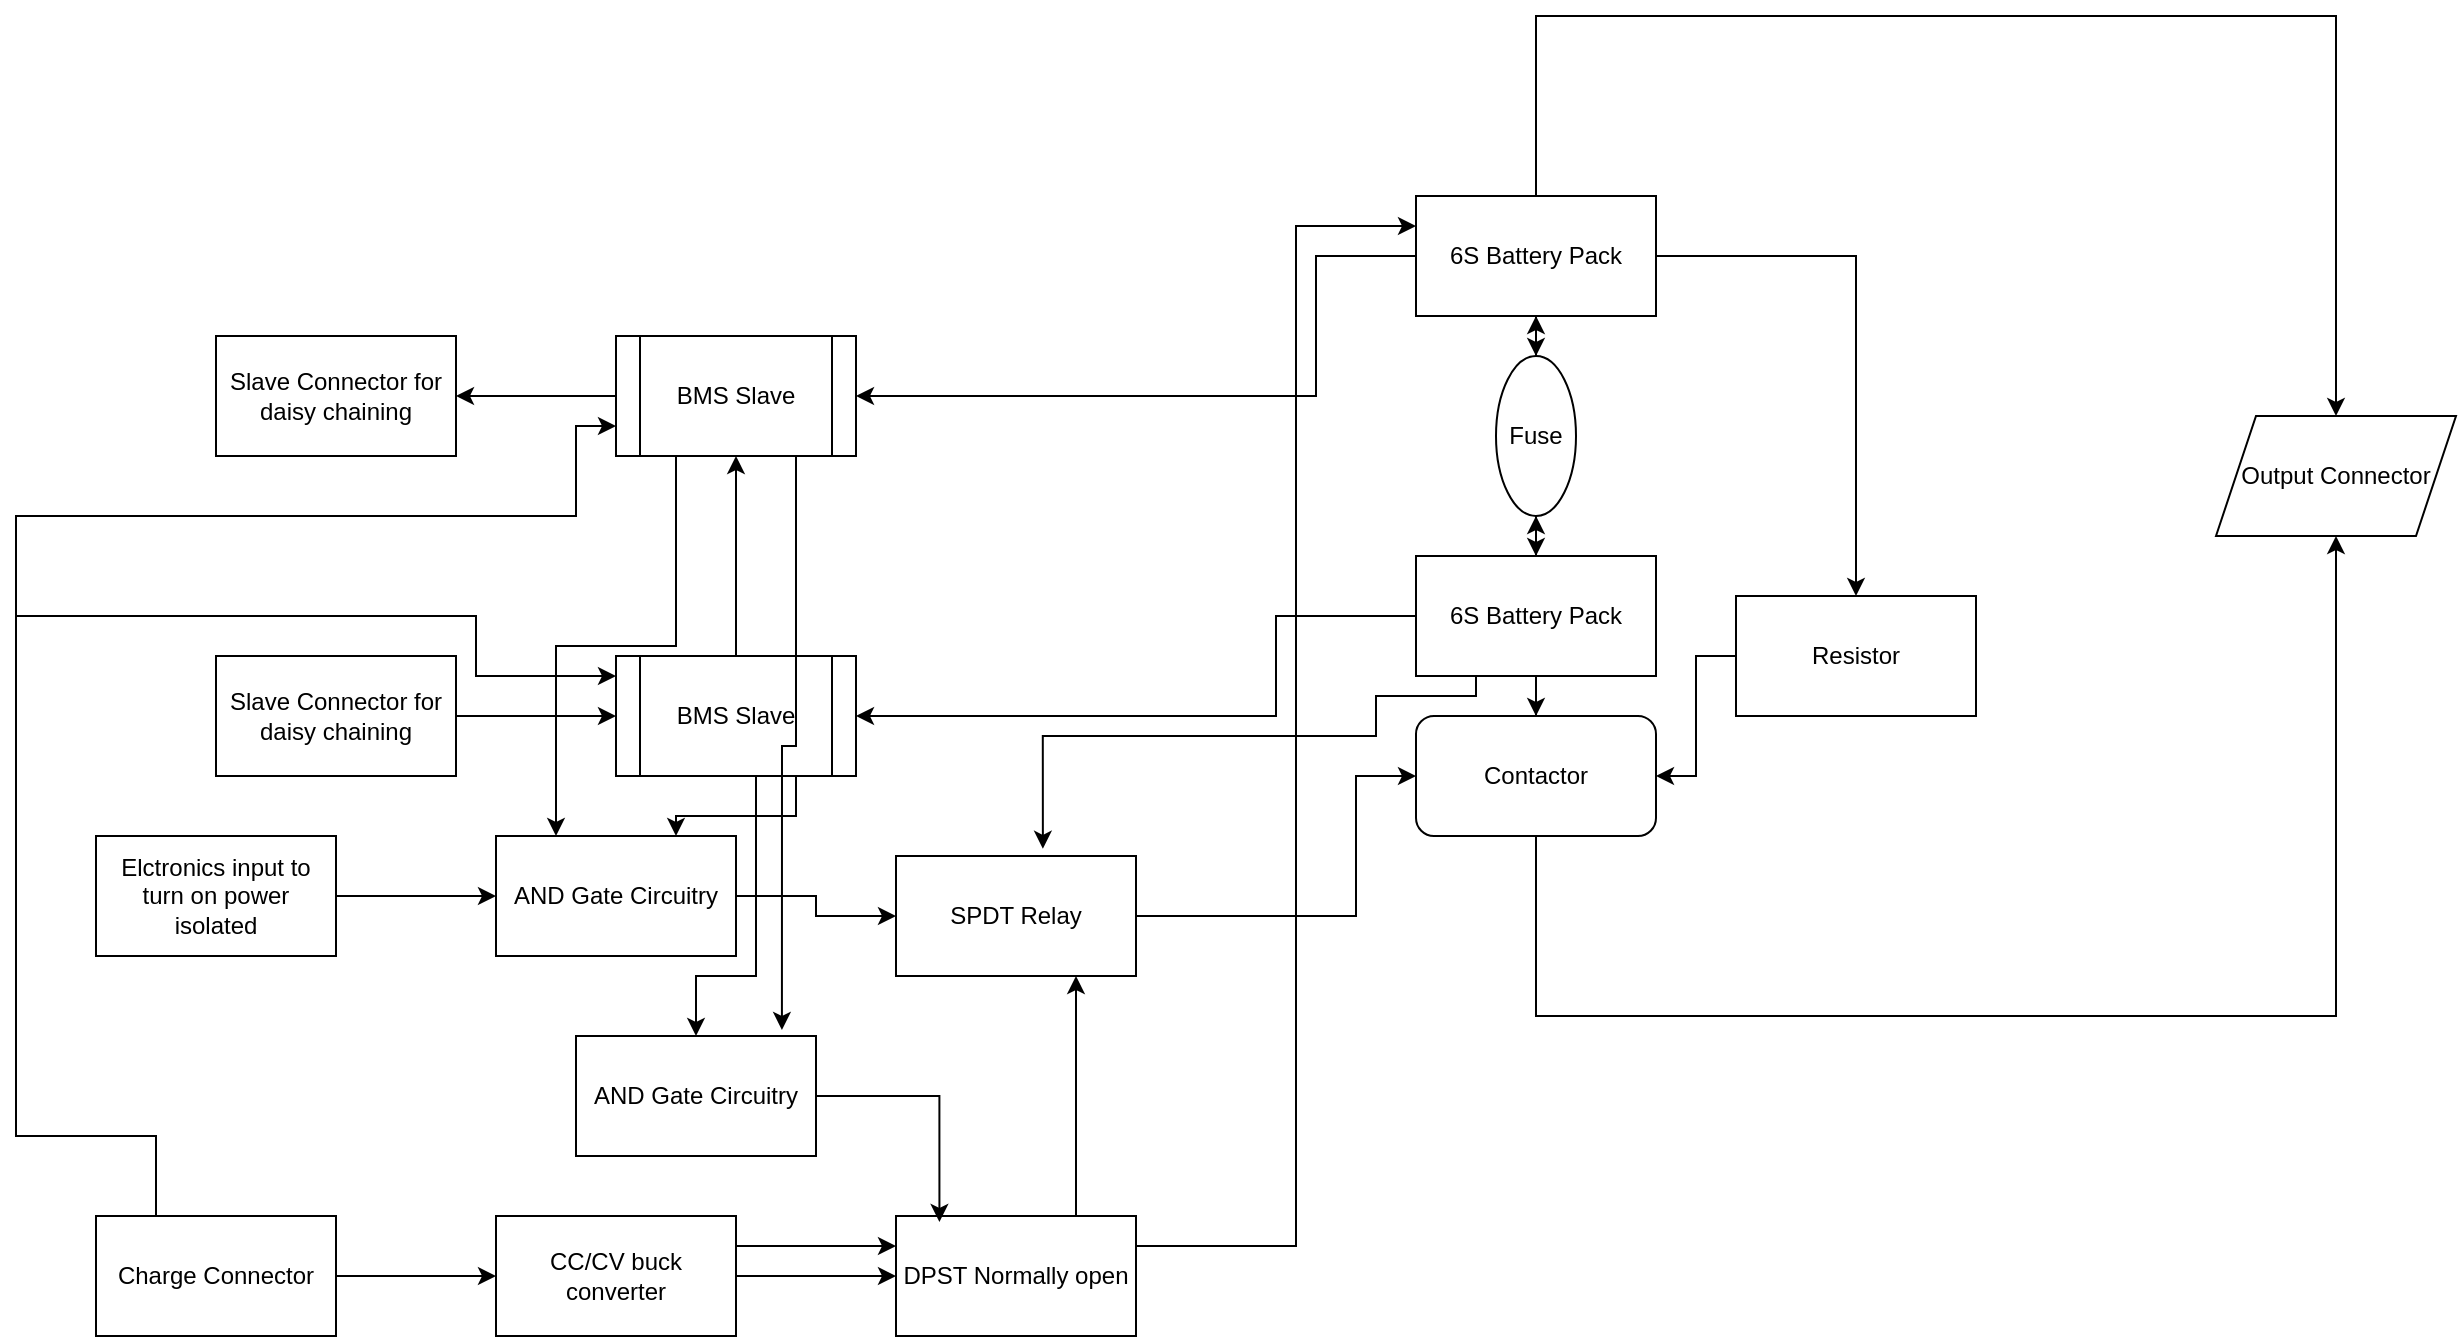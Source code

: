 <mxfile version="24.0.4" type="device">
  <diagram id="jurhLoHlSIufEqiO0e4D" name="Page-1">
    <mxGraphModel dx="2104" dy="687" grid="1" gridSize="10" guides="1" tooltips="1" connect="1" arrows="1" fold="1" page="1" pageScale="1" pageWidth="850" pageHeight="1100" math="0" shadow="0">
      <root>
        <mxCell id="0" />
        <mxCell id="1" parent="0" />
        <mxCell id="lgRkeIlRiCcvQcJWJEhC-14" value="" style="edgeStyle=orthogonalEdgeStyle;rounded=0;orthogonalLoop=1;jettySize=auto;html=1;" parent="1" source="lgRkeIlRiCcvQcJWJEhC-1" target="lgRkeIlRiCcvQcJWJEhC-3" edge="1">
          <mxGeometry relative="1" as="geometry" />
        </mxCell>
        <mxCell id="LTllZ5rqXYtzeEzusiPi-33" value="" style="edgeStyle=orthogonalEdgeStyle;rounded=0;orthogonalLoop=1;jettySize=auto;html=1;" parent="1" source="lgRkeIlRiCcvQcJWJEhC-1" target="LTllZ5rqXYtzeEzusiPi-32" edge="1">
          <mxGeometry relative="1" as="geometry" />
        </mxCell>
        <mxCell id="lgRkeIlRiCcvQcJWJEhC-1" value="6S Battery Pack" style="rounded=0;whiteSpace=wrap;html=1;" parent="1" vertex="1">
          <mxGeometry x="190" y="220" width="120" height="60" as="geometry" />
        </mxCell>
        <mxCell id="lgRkeIlRiCcvQcJWJEhC-4" value="" style="edgeStyle=orthogonalEdgeStyle;rounded=0;orthogonalLoop=1;jettySize=auto;html=1;" parent="1" source="lgRkeIlRiCcvQcJWJEhC-3" target="lgRkeIlRiCcvQcJWJEhC-1" edge="1">
          <mxGeometry relative="1" as="geometry" />
        </mxCell>
        <mxCell id="lgRkeIlRiCcvQcJWJEhC-6" value="" style="edgeStyle=orthogonalEdgeStyle;rounded=0;orthogonalLoop=1;jettySize=auto;html=1;" parent="1" source="lgRkeIlRiCcvQcJWJEhC-3" target="lgRkeIlRiCcvQcJWJEhC-5" edge="1">
          <mxGeometry relative="1" as="geometry" />
        </mxCell>
        <mxCell id="lgRkeIlRiCcvQcJWJEhC-3" value="Fuse" style="ellipse;whiteSpace=wrap;html=1;" parent="1" vertex="1">
          <mxGeometry x="230" y="300" width="40" height="80" as="geometry" />
        </mxCell>
        <mxCell id="lgRkeIlRiCcvQcJWJEhC-8" value="" style="edgeStyle=orthogonalEdgeStyle;rounded=0;orthogonalLoop=1;jettySize=auto;html=1;" parent="1" source="lgRkeIlRiCcvQcJWJEhC-5" target="lgRkeIlRiCcvQcJWJEhC-7" edge="1">
          <mxGeometry relative="1" as="geometry" />
        </mxCell>
        <mxCell id="lgRkeIlRiCcvQcJWJEhC-15" value="" style="edgeStyle=orthogonalEdgeStyle;rounded=0;orthogonalLoop=1;jettySize=auto;html=1;" parent="1" source="lgRkeIlRiCcvQcJWJEhC-5" target="lgRkeIlRiCcvQcJWJEhC-3" edge="1">
          <mxGeometry relative="1" as="geometry" />
        </mxCell>
        <mxCell id="LTllZ5rqXYtzeEzusiPi-2" style="edgeStyle=orthogonalEdgeStyle;rounded=0;orthogonalLoop=1;jettySize=auto;html=1;exitX=0;exitY=0.5;exitDx=0;exitDy=0;entryX=1;entryY=0.5;entryDx=0;entryDy=0;" parent="1" source="lgRkeIlRiCcvQcJWJEhC-5" target="LTllZ5rqXYtzeEzusiPi-1" edge="1">
          <mxGeometry relative="1" as="geometry">
            <Array as="points">
              <mxPoint x="120" y="430" />
              <mxPoint x="120" y="480" />
            </Array>
          </mxGeometry>
        </mxCell>
        <mxCell id="lgRkeIlRiCcvQcJWJEhC-5" value="6S Battery Pack" style="rounded=0;whiteSpace=wrap;html=1;" parent="1" vertex="1">
          <mxGeometry x="190" y="400" width="120" height="60" as="geometry" />
        </mxCell>
        <mxCell id="lgRkeIlRiCcvQcJWJEhC-7" value="Contactor" style="rounded=1;whiteSpace=wrap;html=1;" parent="1" vertex="1">
          <mxGeometry x="190" y="480" width="120" height="60" as="geometry" />
        </mxCell>
        <mxCell id="lgRkeIlRiCcvQcJWJEhC-39" value="Output Connector" style="shape=parallelogram;perimeter=parallelogramPerimeter;whiteSpace=wrap;html=1;fixedSize=1;" parent="1" vertex="1">
          <mxGeometry x="590" y="330" width="120" height="60" as="geometry" />
        </mxCell>
        <mxCell id="lgRkeIlRiCcvQcJWJEhC-40" value="" style="endArrow=classic;html=1;rounded=0;exitX=0.5;exitY=0;exitDx=0;exitDy=0;entryX=0.5;entryY=0;entryDx=0;entryDy=0;" parent="1" source="lgRkeIlRiCcvQcJWJEhC-1" target="lgRkeIlRiCcvQcJWJEhC-39" edge="1">
          <mxGeometry width="50" height="50" relative="1" as="geometry">
            <mxPoint x="100" y="430" as="sourcePoint" />
            <mxPoint x="150" y="380" as="targetPoint" />
            <Array as="points">
              <mxPoint x="250" y="130" />
              <mxPoint x="650" y="130" />
            </Array>
          </mxGeometry>
        </mxCell>
        <mxCell id="lgRkeIlRiCcvQcJWJEhC-41" value="" style="endArrow=classic;html=1;rounded=0;exitX=0.5;exitY=1;exitDx=0;exitDy=0;entryX=0.5;entryY=1;entryDx=0;entryDy=0;" parent="1" source="lgRkeIlRiCcvQcJWJEhC-7" target="lgRkeIlRiCcvQcJWJEhC-39" edge="1">
          <mxGeometry width="50" height="50" relative="1" as="geometry">
            <mxPoint x="100" y="430" as="sourcePoint" />
            <mxPoint x="150" y="380" as="targetPoint" />
            <Array as="points">
              <mxPoint x="250" y="630" />
              <mxPoint x="650" y="630" />
            </Array>
          </mxGeometry>
        </mxCell>
        <mxCell id="lgRkeIlRiCcvQcJWJEhC-47" value="" style="edgeStyle=orthogonalEdgeStyle;rounded=0;orthogonalLoop=1;jettySize=auto;html=1;" parent="1" source="lgRkeIlRiCcvQcJWJEhC-43" target="lgRkeIlRiCcvQcJWJEhC-46" edge="1">
          <mxGeometry relative="1" as="geometry" />
        </mxCell>
        <mxCell id="LTllZ5rqXYtzeEzusiPi-7" style="edgeStyle=orthogonalEdgeStyle;rounded=0;orthogonalLoop=1;jettySize=auto;html=1;exitX=0.25;exitY=1;exitDx=0;exitDy=0;entryX=0.25;entryY=0;entryDx=0;entryDy=0;" parent="1" source="lgRkeIlRiCcvQcJWJEhC-43" target="LTllZ5rqXYtzeEzusiPi-6" edge="1">
          <mxGeometry relative="1" as="geometry" />
        </mxCell>
        <mxCell id="lgRkeIlRiCcvQcJWJEhC-43" value="BMS Slave" style="shape=process;whiteSpace=wrap;html=1;backgroundOutline=1;" parent="1" vertex="1">
          <mxGeometry x="-210" y="290" width="120" height="60" as="geometry" />
        </mxCell>
        <mxCell id="lgRkeIlRiCcvQcJWJEhC-44" value="" style="endArrow=classic;html=1;rounded=0;entryX=1;entryY=0.5;entryDx=0;entryDy=0;exitX=0;exitY=0.5;exitDx=0;exitDy=0;" parent="1" source="lgRkeIlRiCcvQcJWJEhC-1" target="lgRkeIlRiCcvQcJWJEhC-43" edge="1">
          <mxGeometry width="50" height="50" relative="1" as="geometry">
            <mxPoint x="140" y="250" as="sourcePoint" />
            <mxPoint x="140" y="170" as="targetPoint" />
            <Array as="points">
              <mxPoint x="140" y="250" />
              <mxPoint x="140" y="290" />
              <mxPoint x="140" y="320" />
            </Array>
          </mxGeometry>
        </mxCell>
        <mxCell id="lgRkeIlRiCcvQcJWJEhC-46" value="Slave Connector for daisy chaining" style="whiteSpace=wrap;html=1;" parent="1" vertex="1">
          <mxGeometry x="-410" y="290" width="120" height="60" as="geometry" />
        </mxCell>
        <mxCell id="LTllZ5rqXYtzeEzusiPi-3" value="" style="edgeStyle=orthogonalEdgeStyle;rounded=0;orthogonalLoop=1;jettySize=auto;html=1;" parent="1" source="LTllZ5rqXYtzeEzusiPi-1" target="lgRkeIlRiCcvQcJWJEhC-43" edge="1">
          <mxGeometry relative="1" as="geometry" />
        </mxCell>
        <mxCell id="LTllZ5rqXYtzeEzusiPi-8" style="edgeStyle=orthogonalEdgeStyle;rounded=0;orthogonalLoop=1;jettySize=auto;html=1;exitX=0.75;exitY=1;exitDx=0;exitDy=0;entryX=0.75;entryY=0;entryDx=0;entryDy=0;" parent="1" source="LTllZ5rqXYtzeEzusiPi-1" target="LTllZ5rqXYtzeEzusiPi-6" edge="1">
          <mxGeometry relative="1" as="geometry" />
        </mxCell>
        <mxCell id="VOrhll1_InTz74Tb8or3-4" style="edgeStyle=orthogonalEdgeStyle;rounded=0;orthogonalLoop=1;jettySize=auto;html=1;exitX=0.5;exitY=1;exitDx=0;exitDy=0;" edge="1" parent="1" source="LTllZ5rqXYtzeEzusiPi-1" target="VOrhll1_InTz74Tb8or3-1">
          <mxGeometry relative="1" as="geometry">
            <Array as="points">
              <mxPoint x="-140" y="510" />
              <mxPoint x="-140" y="610" />
              <mxPoint x="-170" y="610" />
            </Array>
          </mxGeometry>
        </mxCell>
        <mxCell id="LTllZ5rqXYtzeEzusiPi-1" value="BMS Slave" style="shape=process;whiteSpace=wrap;html=1;backgroundOutline=1;" parent="1" vertex="1">
          <mxGeometry x="-210" y="450" width="120" height="60" as="geometry" />
        </mxCell>
        <mxCell id="LTllZ5rqXYtzeEzusiPi-5" value="" style="edgeStyle=orthogonalEdgeStyle;rounded=0;orthogonalLoop=1;jettySize=auto;html=1;" parent="1" source="LTllZ5rqXYtzeEzusiPi-4" target="LTllZ5rqXYtzeEzusiPi-1" edge="1">
          <mxGeometry relative="1" as="geometry" />
        </mxCell>
        <mxCell id="LTllZ5rqXYtzeEzusiPi-4" value="Slave Connector for daisy chaining" style="whiteSpace=wrap;html=1;" parent="1" vertex="1">
          <mxGeometry x="-410" y="450" width="120" height="60" as="geometry" />
        </mxCell>
        <mxCell id="LTllZ5rqXYtzeEzusiPi-26" style="edgeStyle=orthogonalEdgeStyle;rounded=0;orthogonalLoop=1;jettySize=auto;html=1;exitX=1;exitY=0.5;exitDx=0;exitDy=0;entryX=0;entryY=0.5;entryDx=0;entryDy=0;" parent="1" source="LTllZ5rqXYtzeEzusiPi-6" target="LTllZ5rqXYtzeEzusiPi-24" edge="1">
          <mxGeometry relative="1" as="geometry" />
        </mxCell>
        <mxCell id="LTllZ5rqXYtzeEzusiPi-6" value="AND Gate Circuitry" style="rounded=0;whiteSpace=wrap;html=1;" parent="1" vertex="1">
          <mxGeometry x="-270" y="540" width="120" height="60" as="geometry" />
        </mxCell>
        <mxCell id="LTllZ5rqXYtzeEzusiPi-11" value="" style="edgeStyle=orthogonalEdgeStyle;rounded=0;orthogonalLoop=1;jettySize=auto;html=1;" parent="1" source="LTllZ5rqXYtzeEzusiPi-9" target="LTllZ5rqXYtzeEzusiPi-6" edge="1">
          <mxGeometry relative="1" as="geometry" />
        </mxCell>
        <mxCell id="LTllZ5rqXYtzeEzusiPi-9" value="Elctronics input to turn on power isolated" style="rounded=0;whiteSpace=wrap;html=1;" parent="1" vertex="1">
          <mxGeometry x="-470" y="540" width="120" height="60" as="geometry" />
        </mxCell>
        <mxCell id="LTllZ5rqXYtzeEzusiPi-15" value="" style="edgeStyle=orthogonalEdgeStyle;rounded=0;orthogonalLoop=1;jettySize=auto;html=1;" parent="1" source="LTllZ5rqXYtzeEzusiPi-13" target="LTllZ5rqXYtzeEzusiPi-14" edge="1">
          <mxGeometry relative="1" as="geometry" />
        </mxCell>
        <mxCell id="LTllZ5rqXYtzeEzusiPi-28" style="edgeStyle=orthogonalEdgeStyle;rounded=0;orthogonalLoop=1;jettySize=auto;html=1;exitX=0.25;exitY=0;exitDx=0;exitDy=0;entryX=0;entryY=0.75;entryDx=0;entryDy=0;" parent="1" source="LTllZ5rqXYtzeEzusiPi-13" target="lgRkeIlRiCcvQcJWJEhC-43" edge="1">
          <mxGeometry relative="1" as="geometry">
            <Array as="points">
              <mxPoint x="-440" y="690" />
              <mxPoint x="-510" y="690" />
              <mxPoint x="-510" y="380" />
              <mxPoint x="-230" y="380" />
              <mxPoint x="-230" y="335" />
            </Array>
          </mxGeometry>
        </mxCell>
        <mxCell id="LTllZ5rqXYtzeEzusiPi-13" value="Charge Connector&lt;br&gt;" style="rounded=0;whiteSpace=wrap;html=1;" parent="1" vertex="1">
          <mxGeometry x="-470" y="730" width="120" height="60" as="geometry" />
        </mxCell>
        <mxCell id="LTllZ5rqXYtzeEzusiPi-17" value="" style="edgeStyle=orthogonalEdgeStyle;rounded=0;orthogonalLoop=1;jettySize=auto;html=1;" parent="1" source="LTllZ5rqXYtzeEzusiPi-14" target="LTllZ5rqXYtzeEzusiPi-16" edge="1">
          <mxGeometry relative="1" as="geometry" />
        </mxCell>
        <mxCell id="LTllZ5rqXYtzeEzusiPi-36" style="edgeStyle=orthogonalEdgeStyle;rounded=0;orthogonalLoop=1;jettySize=auto;html=1;exitX=1;exitY=0.25;exitDx=0;exitDy=0;entryX=0;entryY=0.25;entryDx=0;entryDy=0;" parent="1" source="LTllZ5rqXYtzeEzusiPi-14" target="LTllZ5rqXYtzeEzusiPi-16" edge="1">
          <mxGeometry relative="1" as="geometry" />
        </mxCell>
        <mxCell id="LTllZ5rqXYtzeEzusiPi-14" value="CC/CV buck converter" style="rounded=0;whiteSpace=wrap;html=1;" parent="1" vertex="1">
          <mxGeometry x="-270" y="730" width="120" height="60" as="geometry" />
        </mxCell>
        <mxCell id="LTllZ5rqXYtzeEzusiPi-23" style="edgeStyle=orthogonalEdgeStyle;rounded=0;orthogonalLoop=1;jettySize=auto;html=1;exitX=1;exitY=0.25;exitDx=0;exitDy=0;entryX=0;entryY=0.25;entryDx=0;entryDy=0;" parent="1" source="LTllZ5rqXYtzeEzusiPi-16" target="lgRkeIlRiCcvQcJWJEhC-1" edge="1">
          <mxGeometry relative="1" as="geometry">
            <Array as="points">
              <mxPoint x="130" y="745" />
              <mxPoint x="130" y="235" />
            </Array>
          </mxGeometry>
        </mxCell>
        <mxCell id="LTllZ5rqXYtzeEzusiPi-35" style="edgeStyle=orthogonalEdgeStyle;rounded=0;orthogonalLoop=1;jettySize=auto;html=1;exitX=0.75;exitY=0;exitDx=0;exitDy=0;entryX=0.75;entryY=1;entryDx=0;entryDy=0;" parent="1" source="LTllZ5rqXYtzeEzusiPi-16" target="LTllZ5rqXYtzeEzusiPi-24" edge="1">
          <mxGeometry relative="1" as="geometry" />
        </mxCell>
        <mxCell id="LTllZ5rqXYtzeEzusiPi-16" value="DPST Normally open" style="rounded=0;whiteSpace=wrap;html=1;" parent="1" vertex="1">
          <mxGeometry x="-70" y="730" width="120" height="60" as="geometry" />
        </mxCell>
        <mxCell id="LTllZ5rqXYtzeEzusiPi-27" style="edgeStyle=orthogonalEdgeStyle;rounded=0;orthogonalLoop=1;jettySize=auto;html=1;exitX=1;exitY=0.5;exitDx=0;exitDy=0;entryX=0;entryY=0.5;entryDx=0;entryDy=0;" parent="1" source="LTllZ5rqXYtzeEzusiPi-24" target="lgRkeIlRiCcvQcJWJEhC-7" edge="1">
          <mxGeometry relative="1" as="geometry">
            <Array as="points">
              <mxPoint x="160" y="580" />
              <mxPoint x="160" y="510" />
            </Array>
          </mxGeometry>
        </mxCell>
        <mxCell id="LTllZ5rqXYtzeEzusiPi-24" value="SPDT Relay" style="rounded=0;whiteSpace=wrap;html=1;" parent="1" vertex="1">
          <mxGeometry x="-70" y="550" width="120" height="60" as="geometry" />
        </mxCell>
        <mxCell id="LTllZ5rqXYtzeEzusiPi-29" value="" style="endArrow=classic;html=1;rounded=0;" parent="1" edge="1">
          <mxGeometry width="50" height="50" relative="1" as="geometry">
            <mxPoint x="-510" y="430" as="sourcePoint" />
            <mxPoint x="-210" y="460" as="targetPoint" />
            <Array as="points">
              <mxPoint x="-280" y="430" />
              <mxPoint x="-280" y="460" />
            </Array>
          </mxGeometry>
        </mxCell>
        <mxCell id="LTllZ5rqXYtzeEzusiPi-31" style="edgeStyle=orthogonalEdgeStyle;rounded=0;orthogonalLoop=1;jettySize=auto;html=1;exitX=0.25;exitY=1;exitDx=0;exitDy=0;entryX=0.612;entryY=-0.06;entryDx=0;entryDy=0;entryPerimeter=0;" parent="1" source="lgRkeIlRiCcvQcJWJEhC-5" target="LTllZ5rqXYtzeEzusiPi-24" edge="1">
          <mxGeometry relative="1" as="geometry">
            <Array as="points">
              <mxPoint x="220" y="470" />
              <mxPoint x="170" y="470" />
              <mxPoint x="170" y="490" />
              <mxPoint x="3" y="490" />
            </Array>
          </mxGeometry>
        </mxCell>
        <mxCell id="LTllZ5rqXYtzeEzusiPi-34" style="edgeStyle=orthogonalEdgeStyle;rounded=0;orthogonalLoop=1;jettySize=auto;html=1;entryX=1;entryY=0.5;entryDx=0;entryDy=0;" parent="1" source="LTllZ5rqXYtzeEzusiPi-32" target="lgRkeIlRiCcvQcJWJEhC-7" edge="1">
          <mxGeometry relative="1" as="geometry" />
        </mxCell>
        <mxCell id="LTllZ5rqXYtzeEzusiPi-32" value="Resistor" style="rounded=0;whiteSpace=wrap;html=1;" parent="1" vertex="1">
          <mxGeometry x="350" y="420" width="120" height="60" as="geometry" />
        </mxCell>
        <mxCell id="VOrhll1_InTz74Tb8or3-1" value="AND Gate Circuitry" style="rounded=0;whiteSpace=wrap;html=1;" vertex="1" parent="1">
          <mxGeometry x="-230" y="640" width="120" height="60" as="geometry" />
        </mxCell>
        <mxCell id="VOrhll1_InTz74Tb8or3-2" style="edgeStyle=orthogonalEdgeStyle;rounded=0;orthogonalLoop=1;jettySize=auto;html=1;exitX=0.75;exitY=1;exitDx=0;exitDy=0;entryX=0.858;entryY=-0.05;entryDx=0;entryDy=0;entryPerimeter=0;" edge="1" parent="1" source="lgRkeIlRiCcvQcJWJEhC-43" target="VOrhll1_InTz74Tb8or3-1">
          <mxGeometry relative="1" as="geometry" />
        </mxCell>
        <mxCell id="VOrhll1_InTz74Tb8or3-5" style="edgeStyle=orthogonalEdgeStyle;rounded=0;orthogonalLoop=1;jettySize=auto;html=1;exitX=1;exitY=0.5;exitDx=0;exitDy=0;entryX=0.181;entryY=0.05;entryDx=0;entryDy=0;entryPerimeter=0;" edge="1" parent="1" source="VOrhll1_InTz74Tb8or3-1" target="LTllZ5rqXYtzeEzusiPi-16">
          <mxGeometry relative="1" as="geometry" />
        </mxCell>
      </root>
    </mxGraphModel>
  </diagram>
</mxfile>
